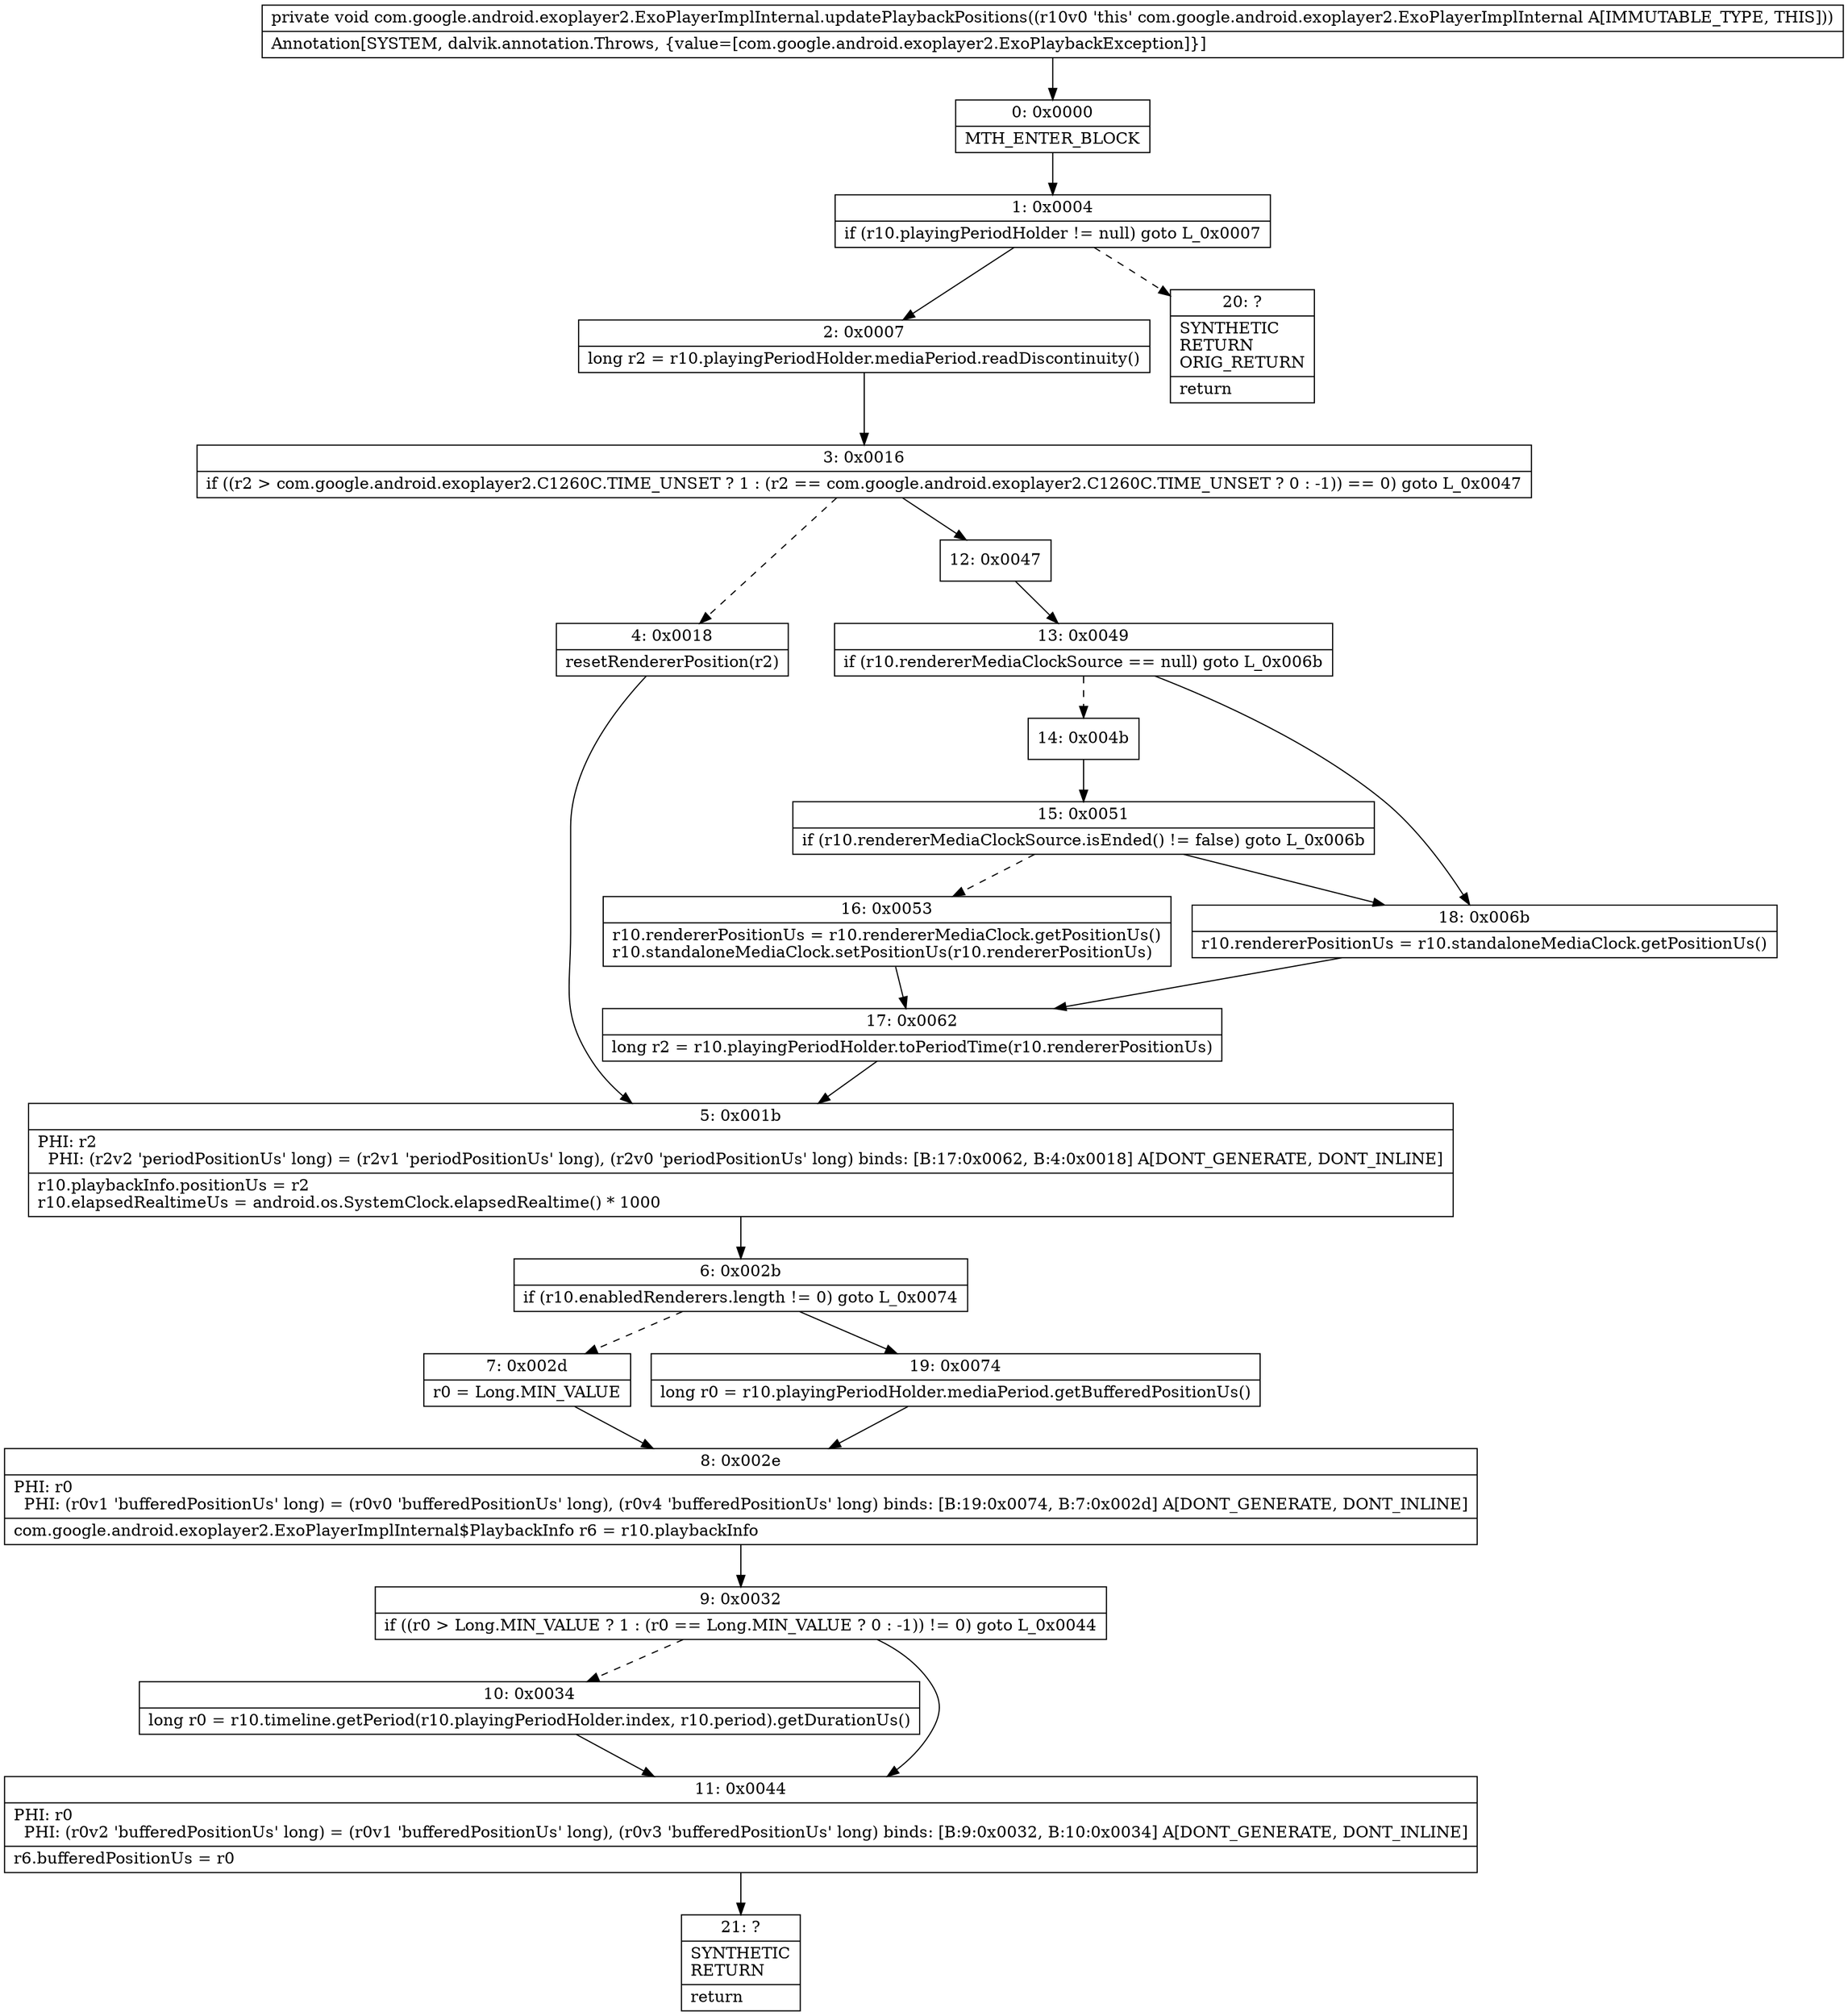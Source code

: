 digraph "CFG forcom.google.android.exoplayer2.ExoPlayerImplInternal.updatePlaybackPositions()V" {
Node_0 [shape=record,label="{0\:\ 0x0000|MTH_ENTER_BLOCK\l}"];
Node_1 [shape=record,label="{1\:\ 0x0004|if (r10.playingPeriodHolder != null) goto L_0x0007\l}"];
Node_2 [shape=record,label="{2\:\ 0x0007|long r2 = r10.playingPeriodHolder.mediaPeriod.readDiscontinuity()\l}"];
Node_3 [shape=record,label="{3\:\ 0x0016|if ((r2 \> com.google.android.exoplayer2.C1260C.TIME_UNSET ? 1 : (r2 == com.google.android.exoplayer2.C1260C.TIME_UNSET ? 0 : \-1)) == 0) goto L_0x0047\l}"];
Node_4 [shape=record,label="{4\:\ 0x0018|resetRendererPosition(r2)\l}"];
Node_5 [shape=record,label="{5\:\ 0x001b|PHI: r2 \l  PHI: (r2v2 'periodPositionUs' long) = (r2v1 'periodPositionUs' long), (r2v0 'periodPositionUs' long) binds: [B:17:0x0062, B:4:0x0018] A[DONT_GENERATE, DONT_INLINE]\l|r10.playbackInfo.positionUs = r2\lr10.elapsedRealtimeUs = android.os.SystemClock.elapsedRealtime() * 1000\l}"];
Node_6 [shape=record,label="{6\:\ 0x002b|if (r10.enabledRenderers.length != 0) goto L_0x0074\l}"];
Node_7 [shape=record,label="{7\:\ 0x002d|r0 = Long.MIN_VALUE\l}"];
Node_8 [shape=record,label="{8\:\ 0x002e|PHI: r0 \l  PHI: (r0v1 'bufferedPositionUs' long) = (r0v0 'bufferedPositionUs' long), (r0v4 'bufferedPositionUs' long) binds: [B:19:0x0074, B:7:0x002d] A[DONT_GENERATE, DONT_INLINE]\l|com.google.android.exoplayer2.ExoPlayerImplInternal$PlaybackInfo r6 = r10.playbackInfo\l}"];
Node_9 [shape=record,label="{9\:\ 0x0032|if ((r0 \> Long.MIN_VALUE ? 1 : (r0 == Long.MIN_VALUE ? 0 : \-1)) != 0) goto L_0x0044\l}"];
Node_10 [shape=record,label="{10\:\ 0x0034|long r0 = r10.timeline.getPeriod(r10.playingPeriodHolder.index, r10.period).getDurationUs()\l}"];
Node_11 [shape=record,label="{11\:\ 0x0044|PHI: r0 \l  PHI: (r0v2 'bufferedPositionUs' long) = (r0v1 'bufferedPositionUs' long), (r0v3 'bufferedPositionUs' long) binds: [B:9:0x0032, B:10:0x0034] A[DONT_GENERATE, DONT_INLINE]\l|r6.bufferedPositionUs = r0\l}"];
Node_12 [shape=record,label="{12\:\ 0x0047}"];
Node_13 [shape=record,label="{13\:\ 0x0049|if (r10.rendererMediaClockSource == null) goto L_0x006b\l}"];
Node_14 [shape=record,label="{14\:\ 0x004b}"];
Node_15 [shape=record,label="{15\:\ 0x0051|if (r10.rendererMediaClockSource.isEnded() != false) goto L_0x006b\l}"];
Node_16 [shape=record,label="{16\:\ 0x0053|r10.rendererPositionUs = r10.rendererMediaClock.getPositionUs()\lr10.standaloneMediaClock.setPositionUs(r10.rendererPositionUs)\l}"];
Node_17 [shape=record,label="{17\:\ 0x0062|long r2 = r10.playingPeriodHolder.toPeriodTime(r10.rendererPositionUs)\l}"];
Node_18 [shape=record,label="{18\:\ 0x006b|r10.rendererPositionUs = r10.standaloneMediaClock.getPositionUs()\l}"];
Node_19 [shape=record,label="{19\:\ 0x0074|long r0 = r10.playingPeriodHolder.mediaPeriod.getBufferedPositionUs()\l}"];
Node_20 [shape=record,label="{20\:\ ?|SYNTHETIC\lRETURN\lORIG_RETURN\l|return\l}"];
Node_21 [shape=record,label="{21\:\ ?|SYNTHETIC\lRETURN\l|return\l}"];
MethodNode[shape=record,label="{private void com.google.android.exoplayer2.ExoPlayerImplInternal.updatePlaybackPositions((r10v0 'this' com.google.android.exoplayer2.ExoPlayerImplInternal A[IMMUTABLE_TYPE, THIS]))  | Annotation[SYSTEM, dalvik.annotation.Throws, \{value=[com.google.android.exoplayer2.ExoPlaybackException]\}]\l}"];
MethodNode -> Node_0;
Node_0 -> Node_1;
Node_1 -> Node_2;
Node_1 -> Node_20[style=dashed];
Node_2 -> Node_3;
Node_3 -> Node_4[style=dashed];
Node_3 -> Node_12;
Node_4 -> Node_5;
Node_5 -> Node_6;
Node_6 -> Node_7[style=dashed];
Node_6 -> Node_19;
Node_7 -> Node_8;
Node_8 -> Node_9;
Node_9 -> Node_10[style=dashed];
Node_9 -> Node_11;
Node_10 -> Node_11;
Node_11 -> Node_21;
Node_12 -> Node_13;
Node_13 -> Node_14[style=dashed];
Node_13 -> Node_18;
Node_14 -> Node_15;
Node_15 -> Node_16[style=dashed];
Node_15 -> Node_18;
Node_16 -> Node_17;
Node_17 -> Node_5;
Node_18 -> Node_17;
Node_19 -> Node_8;
}


